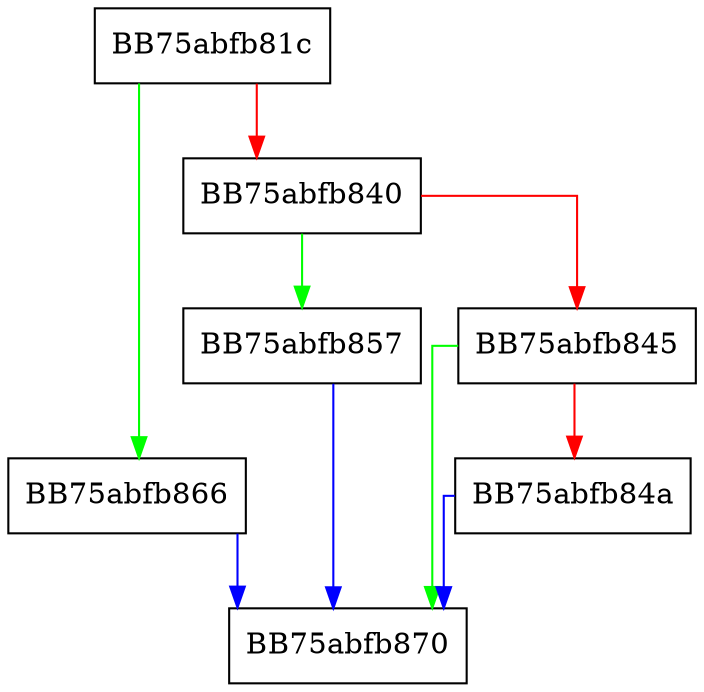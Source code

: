digraph ZSTD_compressRleLiteralsBlock {
  node [shape="box"];
  graph [splines=ortho];
  BB75abfb81c -> BB75abfb866 [color="green"];
  BB75abfb81c -> BB75abfb840 [color="red"];
  BB75abfb840 -> BB75abfb857 [color="green"];
  BB75abfb840 -> BB75abfb845 [color="red"];
  BB75abfb845 -> BB75abfb870 [color="green"];
  BB75abfb845 -> BB75abfb84a [color="red"];
  BB75abfb84a -> BB75abfb870 [color="blue"];
  BB75abfb857 -> BB75abfb870 [color="blue"];
  BB75abfb866 -> BB75abfb870 [color="blue"];
}
